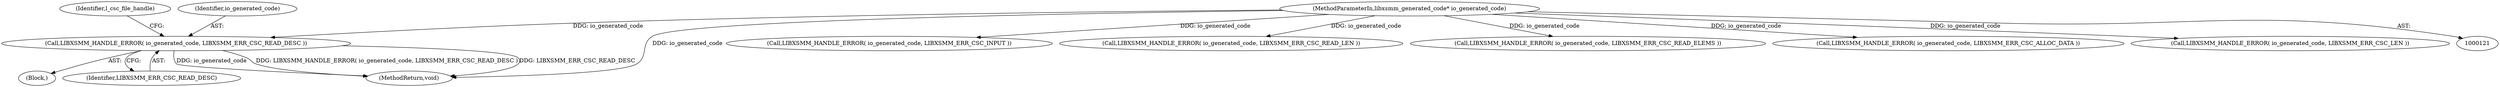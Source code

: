 digraph "0_libxsmm_151481489192e6d1997f8bde52c5c425ea41741d_1@pointer" {
"1000413" [label="(Call,LIBXSMM_HANDLE_ERROR( io_generated_code, LIBXSMM_ERR_CSC_READ_DESC ))"];
"1000122" [label="(MethodParameterIn,libxsmm_generated_code* io_generated_code)"];
"1000413" [label="(Call,LIBXSMM_HANDLE_ERROR( io_generated_code, LIBXSMM_ERR_CSC_READ_DESC ))"];
"1000122" [label="(MethodParameterIn,libxsmm_generated_code* io_generated_code)"];
"1000417" [label="(Identifier,l_csc_file_handle)"];
"1000159" [label="(Call,LIBXSMM_HANDLE_ERROR( io_generated_code, LIBXSMM_ERR_CSC_INPUT ))"];
"1000202" [label="(Call,LIBXSMM_HANDLE_ERROR( io_generated_code, LIBXSMM_ERR_CSC_READ_LEN ))"];
"1000414" [label="(Identifier,io_generated_code)"];
"1000412" [label="(Block,)"];
"1000471" [label="(Call,LIBXSMM_HANDLE_ERROR( io_generated_code, LIBXSMM_ERR_CSC_READ_ELEMS ))"];
"1000415" [label="(Identifier,LIBXSMM_ERR_CSC_READ_DESC)"];
"1000338" [label="(Call,LIBXSMM_HANDLE_ERROR( io_generated_code, LIBXSMM_ERR_CSC_ALLOC_DATA ))"];
"1000545" [label="(Call,LIBXSMM_HANDLE_ERROR( io_generated_code, LIBXSMM_ERR_CSC_LEN ))"];
"1000585" [label="(MethodReturn,void)"];
"1000413" -> "1000412"  [label="AST: "];
"1000413" -> "1000415"  [label="CFG: "];
"1000414" -> "1000413"  [label="AST: "];
"1000415" -> "1000413"  [label="AST: "];
"1000417" -> "1000413"  [label="CFG: "];
"1000413" -> "1000585"  [label="DDG: io_generated_code"];
"1000413" -> "1000585"  [label="DDG: LIBXSMM_HANDLE_ERROR( io_generated_code, LIBXSMM_ERR_CSC_READ_DESC )"];
"1000413" -> "1000585"  [label="DDG: LIBXSMM_ERR_CSC_READ_DESC"];
"1000122" -> "1000413"  [label="DDG: io_generated_code"];
"1000122" -> "1000121"  [label="AST: "];
"1000122" -> "1000585"  [label="DDG: io_generated_code"];
"1000122" -> "1000159"  [label="DDG: io_generated_code"];
"1000122" -> "1000202"  [label="DDG: io_generated_code"];
"1000122" -> "1000338"  [label="DDG: io_generated_code"];
"1000122" -> "1000471"  [label="DDG: io_generated_code"];
"1000122" -> "1000545"  [label="DDG: io_generated_code"];
}
